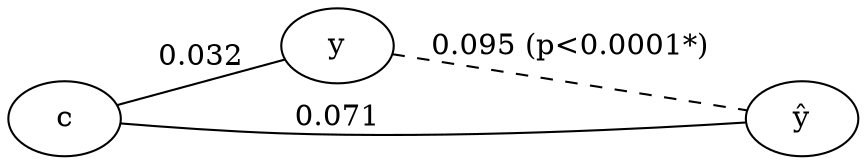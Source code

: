 graph {
	rankdir=LR
	c [label=c]
	y [label=y]
	yhat [label=<y&#770;>]
	c -- yhat [label=0.071]
	c -- y [label=0.032]
	y -- yhat [label="0.095 (p<0.0001*)" style=dashed]
}
